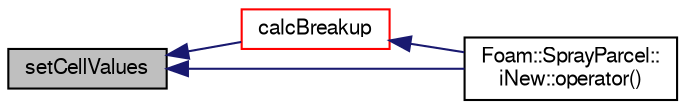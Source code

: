 digraph "setCellValues"
{
  bgcolor="transparent";
  edge [fontname="FreeSans",fontsize="10",labelfontname="FreeSans",labelfontsize="10"];
  node [fontname="FreeSans",fontsize="10",shape=record];
  rankdir="LR";
  Node229 [label="setCellValues",height=0.2,width=0.4,color="black", fillcolor="grey75", style="filled", fontcolor="black"];
  Node229 -> Node230 [dir="back",color="midnightblue",fontsize="10",style="solid",fontname="FreeSans"];
  Node230 [label="calcBreakup",height=0.2,width=0.4,color="red",URL="$a24534.html#af788f9bd434c7cabde1b08a11956ae1a",tooltip="Correct parcel properties according to breakup model. "];
  Node230 -> Node234 [dir="back",color="midnightblue",fontsize="10",style="solid",fontname="FreeSans"];
  Node234 [label="Foam::SprayParcel::\liNew::operator()",height=0.2,width=0.4,color="black",URL="$a24542.html#a91088952f4c10fdcd976f75ea537a07a"];
  Node229 -> Node234 [dir="back",color="midnightblue",fontsize="10",style="solid",fontname="FreeSans"];
}
